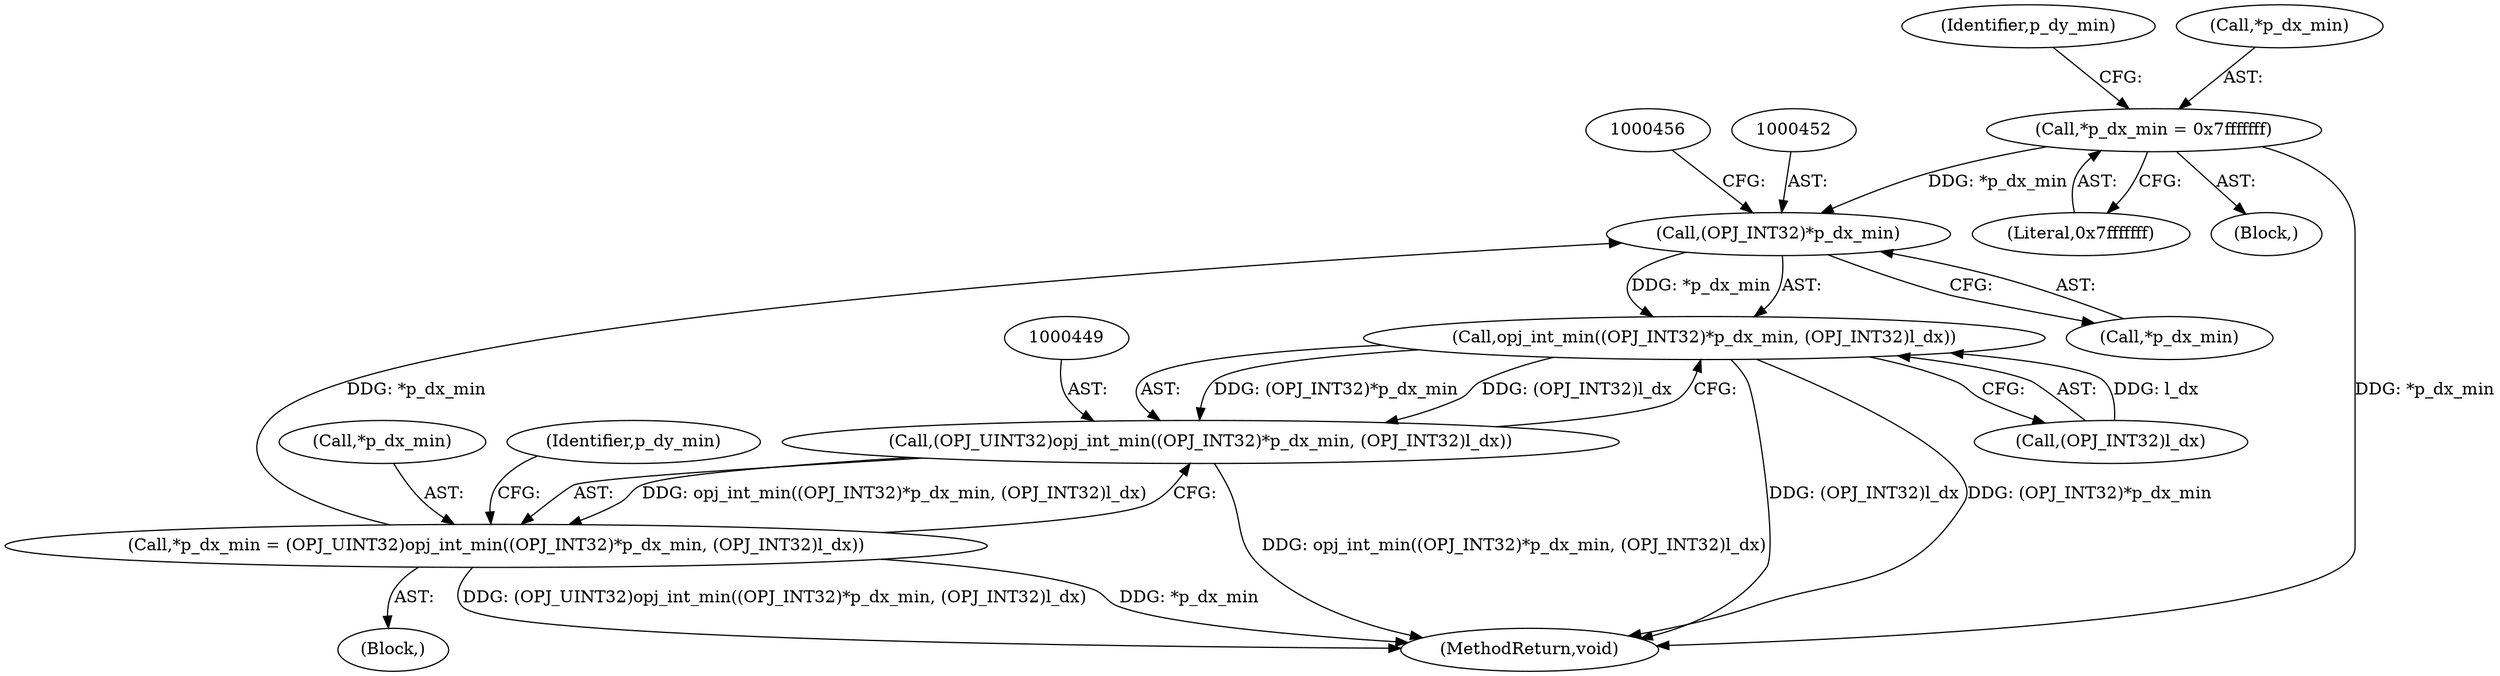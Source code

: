 digraph "0_openjpeg_5d00b719f4b93b1445e6fb4c766b9a9883c57949@pointer" {
"1000281" [label="(Call,*p_dx_min = 0x7fffffff)"];
"1000451" [label="(Call,(OPJ_INT32)*p_dx_min)"];
"1000450" [label="(Call,opj_int_min((OPJ_INT32)*p_dx_min, (OPJ_INT32)l_dx))"];
"1000448" [label="(Call,(OPJ_UINT32)opj_int_min((OPJ_INT32)*p_dx_min, (OPJ_INT32)l_dx))"];
"1000445" [label="(Call,*p_dx_min = (OPJ_UINT32)opj_int_min((OPJ_INT32)*p_dx_min, (OPJ_INT32)l_dx))"];
"1000284" [label="(Literal,0x7fffffff)"];
"1000129" [label="(Block,)"];
"1000446" [label="(Call,*p_dx_min)"];
"1000287" [label="(Identifier,p_dy_min)"];
"1000281" [label="(Call,*p_dx_min = 0x7fffffff)"];
"1000453" [label="(Call,*p_dx_min)"];
"1000396" [label="(Block,)"];
"1000450" [label="(Call,opj_int_min((OPJ_INT32)*p_dx_min, (OPJ_INT32)l_dx))"];
"1000445" [label="(Call,*p_dx_min = (OPJ_UINT32)opj_int_min((OPJ_INT32)*p_dx_min, (OPJ_INT32)l_dx))"];
"1000282" [label="(Call,*p_dx_min)"];
"1000451" [label="(Call,(OPJ_INT32)*p_dx_min)"];
"1000448" [label="(Call,(OPJ_UINT32)opj_int_min((OPJ_INT32)*p_dx_min, (OPJ_INT32)l_dx))"];
"1000455" [label="(Call,(OPJ_INT32)l_dx)"];
"1000460" [label="(Identifier,p_dy_min)"];
"1000594" [label="(MethodReturn,void)"];
"1000281" -> "1000129"  [label="AST: "];
"1000281" -> "1000284"  [label="CFG: "];
"1000282" -> "1000281"  [label="AST: "];
"1000284" -> "1000281"  [label="AST: "];
"1000287" -> "1000281"  [label="CFG: "];
"1000281" -> "1000594"  [label="DDG: *p_dx_min"];
"1000281" -> "1000451"  [label="DDG: *p_dx_min"];
"1000451" -> "1000450"  [label="AST: "];
"1000451" -> "1000453"  [label="CFG: "];
"1000452" -> "1000451"  [label="AST: "];
"1000453" -> "1000451"  [label="AST: "];
"1000456" -> "1000451"  [label="CFG: "];
"1000451" -> "1000450"  [label="DDG: *p_dx_min"];
"1000445" -> "1000451"  [label="DDG: *p_dx_min"];
"1000450" -> "1000448"  [label="AST: "];
"1000450" -> "1000455"  [label="CFG: "];
"1000455" -> "1000450"  [label="AST: "];
"1000448" -> "1000450"  [label="CFG: "];
"1000450" -> "1000594"  [label="DDG: (OPJ_INT32)l_dx"];
"1000450" -> "1000594"  [label="DDG: (OPJ_INT32)*p_dx_min"];
"1000450" -> "1000448"  [label="DDG: (OPJ_INT32)*p_dx_min"];
"1000450" -> "1000448"  [label="DDG: (OPJ_INT32)l_dx"];
"1000455" -> "1000450"  [label="DDG: l_dx"];
"1000448" -> "1000445"  [label="AST: "];
"1000449" -> "1000448"  [label="AST: "];
"1000445" -> "1000448"  [label="CFG: "];
"1000448" -> "1000594"  [label="DDG: opj_int_min((OPJ_INT32)*p_dx_min, (OPJ_INT32)l_dx)"];
"1000448" -> "1000445"  [label="DDG: opj_int_min((OPJ_INT32)*p_dx_min, (OPJ_INT32)l_dx)"];
"1000445" -> "1000396"  [label="AST: "];
"1000446" -> "1000445"  [label="AST: "];
"1000460" -> "1000445"  [label="CFG: "];
"1000445" -> "1000594"  [label="DDG: *p_dx_min"];
"1000445" -> "1000594"  [label="DDG: (OPJ_UINT32)opj_int_min((OPJ_INT32)*p_dx_min, (OPJ_INT32)l_dx)"];
}
